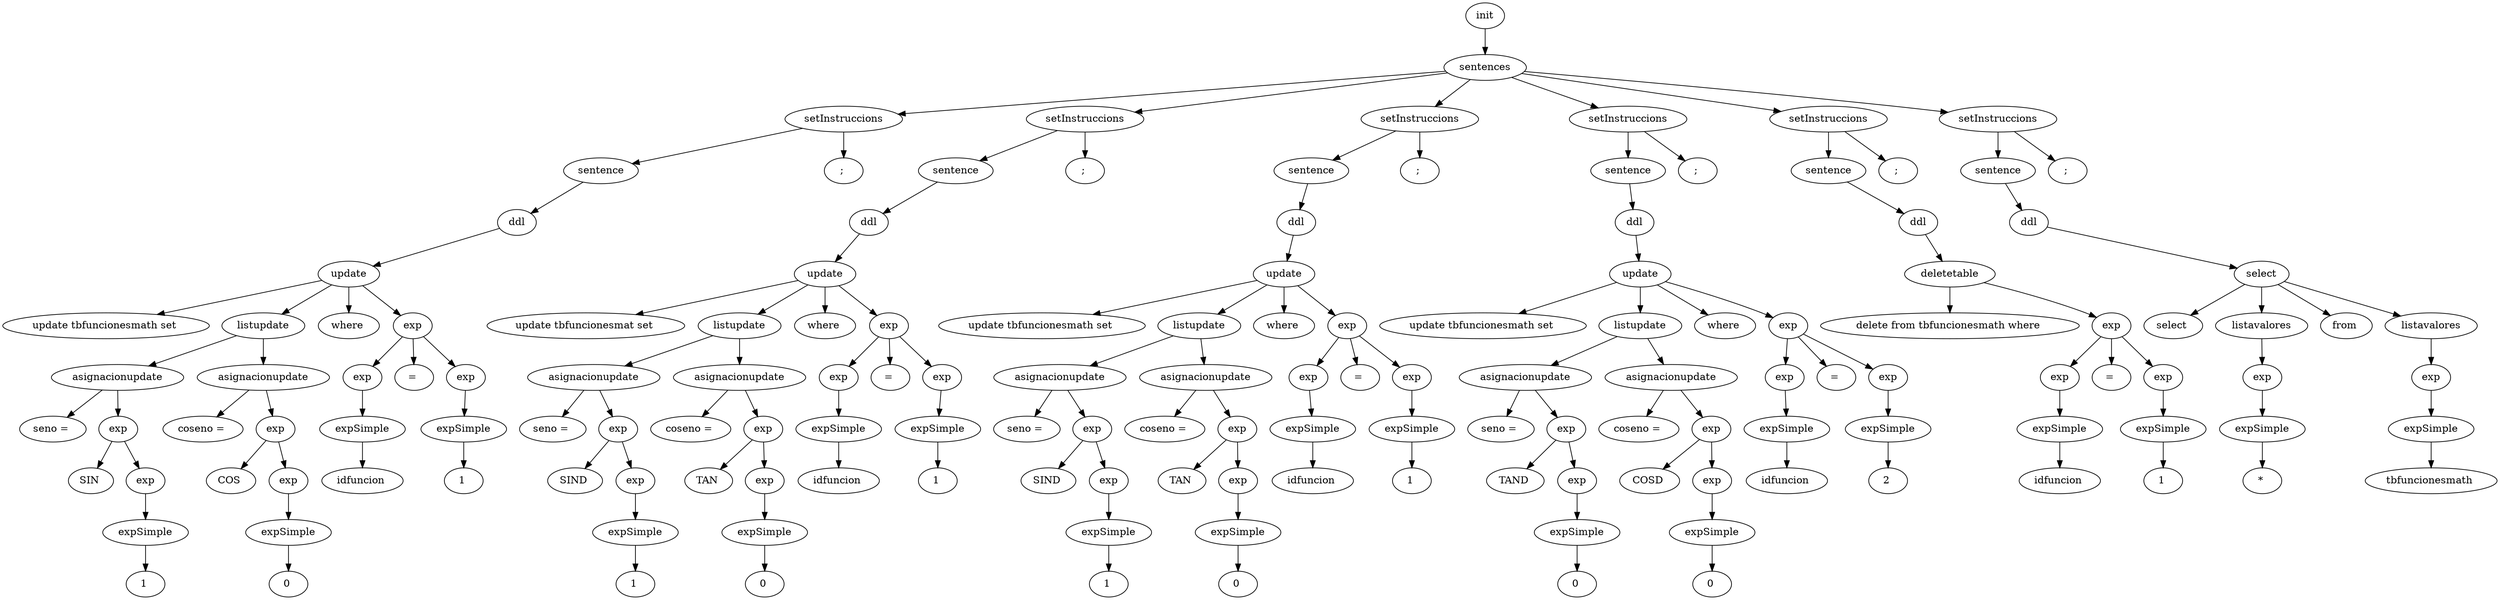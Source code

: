 digraph G {1[label= "init" fillcolor="#d62728"];
1->2;2[label= "sentences" fillcolor="#d62728"];
2->3;3[label= "setInstruccions" fillcolor="#d62728"];
3->4;4[label= "sentence" fillcolor="#d62728"];
4->5;5[label= "ddl" fillcolor="#d62728"];
5->6;6[label= "update" fillcolor="#d62728"];
6->7;7[label= "update tbfuncionesmath set " fillcolor="#d62728"];
6->8;8[label= "listupdate" fillcolor="#d62728"];
8->9;9[label= "asignacionupdate" fillcolor="#d62728"];
9->10;10[label= "seno = " fillcolor="#d62728"];
9->11;11[label= "exp" fillcolor="#d62728"];
11->12;12[label= "SIN " fillcolor="#d62728"];
11->13;13[label= "exp" fillcolor="#d62728"];
13->14;14[label= "expSimple" fillcolor="#d62728"];
14->15;15[label= "1 " fillcolor="#d62728"];
8->16;16[label= "asignacionupdate" fillcolor="#d62728"];
16->17;17[label= "coseno = " fillcolor="#d62728"];
16->18;18[label= "exp" fillcolor="#d62728"];
18->19;19[label= "COS " fillcolor="#d62728"];
18->20;20[label= "exp" fillcolor="#d62728"];
20->21;21[label= "expSimple" fillcolor="#d62728"];
21->22;22[label= "0 " fillcolor="#d62728"];
6->23;23[label= "where " fillcolor="#d62728"];
6->24;24[label= "exp" fillcolor="#d62728"];
24->25;25[label= "exp" fillcolor="#d62728"];
25->26;26[label= "expSimple" fillcolor="#d62728"];
26->27;27[label= "idfuncion " fillcolor="#d62728"];
24->28;28[label= "= " fillcolor="#d62728"];
24->29;29[label= "exp" fillcolor="#d62728"];
29->30;30[label= "expSimple" fillcolor="#d62728"];
30->31;31[label= "1 " fillcolor="#d62728"];
3->32;32[label= "; " fillcolor="#d62728"];
2->33;33[label= "setInstruccions" fillcolor="#d62728"];
33->34;34[label= "sentence" fillcolor="#d62728"];
34->35;35[label= "ddl" fillcolor="#d62728"];
35->36;36[label= "update" fillcolor="#d62728"];
36->37;37[label= "update tbfuncionesmat set " fillcolor="#d62728"];
36->38;38[label= "listupdate" fillcolor="#d62728"];
38->39;39[label= "asignacionupdate" fillcolor="#d62728"];
39->40;40[label= "seno = " fillcolor="#d62728"];
39->41;41[label= "exp" fillcolor="#d62728"];
41->42;42[label= "SIND " fillcolor="#d62728"];
41->43;43[label= "exp" fillcolor="#d62728"];
43->44;44[label= "expSimple" fillcolor="#d62728"];
44->45;45[label= "1 " fillcolor="#d62728"];
38->46;46[label= "asignacionupdate" fillcolor="#d62728"];
46->47;47[label= "coseno = " fillcolor="#d62728"];
46->48;48[label= "exp" fillcolor="#d62728"];
48->49;49[label= "TAN " fillcolor="#d62728"];
48->50;50[label= "exp" fillcolor="#d62728"];
50->51;51[label= "expSimple" fillcolor="#d62728"];
51->52;52[label= "0 " fillcolor="#d62728"];
36->53;53[label= "where " fillcolor="#d62728"];
36->54;54[label= "exp" fillcolor="#d62728"];
54->55;55[label= "exp" fillcolor="#d62728"];
55->56;56[label= "expSimple" fillcolor="#d62728"];
56->57;57[label= "idfuncion " fillcolor="#d62728"];
54->58;58[label= "= " fillcolor="#d62728"];
54->59;59[label= "exp" fillcolor="#d62728"];
59->60;60[label= "expSimple" fillcolor="#d62728"];
60->61;61[label= "1 " fillcolor="#d62728"];
33->62;62[label= "; " fillcolor="#d62728"];
2->63;63[label= "setInstruccions" fillcolor="#d62728"];
63->64;64[label= "sentence" fillcolor="#d62728"];
64->65;65[label= "ddl" fillcolor="#d62728"];
65->66;66[label= "update" fillcolor="#d62728"];
66->67;67[label= "update tbfuncionesmath set " fillcolor="#d62728"];
66->68;68[label= "listupdate" fillcolor="#d62728"];
68->69;69[label= "asignacionupdate" fillcolor="#d62728"];
69->70;70[label= "seno = " fillcolor="#d62728"];
69->71;71[label= "exp" fillcolor="#d62728"];
71->72;72[label= "SIND " fillcolor="#d62728"];
71->73;73[label= "exp" fillcolor="#d62728"];
73->74;74[label= "expSimple" fillcolor="#d62728"];
74->75;75[label= "1 " fillcolor="#d62728"];
68->76;76[label= "asignacionupdate" fillcolor="#d62728"];
76->77;77[label= "coseno = " fillcolor="#d62728"];
76->78;78[label= "exp" fillcolor="#d62728"];
78->79;79[label= "TAN " fillcolor="#d62728"];
78->80;80[label= "exp" fillcolor="#d62728"];
80->81;81[label= "expSimple" fillcolor="#d62728"];
81->82;82[label= "0 " fillcolor="#d62728"];
66->83;83[label= "where " fillcolor="#d62728"];
66->84;84[label= "exp" fillcolor="#d62728"];
84->85;85[label= "exp" fillcolor="#d62728"];
85->86;86[label= "expSimple" fillcolor="#d62728"];
86->87;87[label= "idfuncion " fillcolor="#d62728"];
84->88;88[label= "= " fillcolor="#d62728"];
84->89;89[label= "exp" fillcolor="#d62728"];
89->90;90[label= "expSimple" fillcolor="#d62728"];
90->91;91[label= "1 " fillcolor="#d62728"];
63->92;92[label= "; " fillcolor="#d62728"];
2->93;93[label= "setInstruccions" fillcolor="#d62728"];
93->94;94[label= "sentence" fillcolor="#d62728"];
94->95;95[label= "ddl" fillcolor="#d62728"];
95->96;96[label= "update" fillcolor="#d62728"];
96->97;97[label= "update tbfuncionesmath set " fillcolor="#d62728"];
96->98;98[label= "listupdate" fillcolor="#d62728"];
98->99;99[label= "asignacionupdate" fillcolor="#d62728"];
99->100;100[label= "seno = " fillcolor="#d62728"];
99->101;101[label= "exp" fillcolor="#d62728"];
101->102;102[label= "TAND " fillcolor="#d62728"];
101->103;103[label= "exp" fillcolor="#d62728"];
103->104;104[label= "expSimple" fillcolor="#d62728"];
104->105;105[label= "0 " fillcolor="#d62728"];
98->106;106[label= "asignacionupdate" fillcolor="#d62728"];
106->107;107[label= "coseno = " fillcolor="#d62728"];
106->108;108[label= "exp" fillcolor="#d62728"];
108->109;109[label= "COSD " fillcolor="#d62728"];
108->110;110[label= "exp" fillcolor="#d62728"];
110->111;111[label= "expSimple" fillcolor="#d62728"];
111->112;112[label= "0 " fillcolor="#d62728"];
96->113;113[label= "where " fillcolor="#d62728"];
96->114;114[label= "exp" fillcolor="#d62728"];
114->115;115[label= "exp" fillcolor="#d62728"];
115->116;116[label= "expSimple" fillcolor="#d62728"];
116->117;117[label= "idfuncion " fillcolor="#d62728"];
114->118;118[label= "= " fillcolor="#d62728"];
114->119;119[label= "exp" fillcolor="#d62728"];
119->120;120[label= "expSimple" fillcolor="#d62728"];
120->121;121[label= "2 " fillcolor="#d62728"];
93->122;122[label= "; " fillcolor="#d62728"];
2->123;123[label= "setInstruccions" fillcolor="#d62728"];
123->124;124[label= "sentence" fillcolor="#d62728"];
124->125;125[label= "ddl" fillcolor="#d62728"];
125->126;126[label= "deletetable" fillcolor="#d62728"];
126->127;127[label= "delete from tbfuncionesmath where " fillcolor="#d62728"];
126->128;128[label= "exp" fillcolor="#d62728"];
128->129;129[label= "exp" fillcolor="#d62728"];
129->130;130[label= "expSimple" fillcolor="#d62728"];
130->131;131[label= "idfuncion " fillcolor="#d62728"];
128->132;132[label= "= " fillcolor="#d62728"];
128->133;133[label= "exp" fillcolor="#d62728"];
133->134;134[label= "expSimple" fillcolor="#d62728"];
134->135;135[label= "1 " fillcolor="#d62728"];
123->136;136[label= "; " fillcolor="#d62728"];
2->137;137[label= "setInstruccions" fillcolor="#d62728"];
137->138;138[label= "sentence" fillcolor="#d62728"];
138->139;139[label= "ddl" fillcolor="#d62728"];
139->140;140[label= "select" fillcolor="#d62728"];
140->141;141[label= "select " fillcolor="#d62728"];
140->142;142[label= "listavalores" fillcolor="#d62728"];
142->143;143[label= "exp" fillcolor="#d62728"];
143->144;144[label= "expSimple" fillcolor="#d62728"];
144->145;145[label= "* " fillcolor="#d62728"];
140->146;146[label= "from " fillcolor="#d62728"];
140->147;147[label= "listavalores" fillcolor="#d62728"];
147->148;148[label= "exp" fillcolor="#d62728"];
148->149;149[label= "expSimple" fillcolor="#d62728"];
149->150;150[label= "tbfuncionesmath " fillcolor="#d62728"];
137->151;151[label= "; " fillcolor="#d62728"];
}
